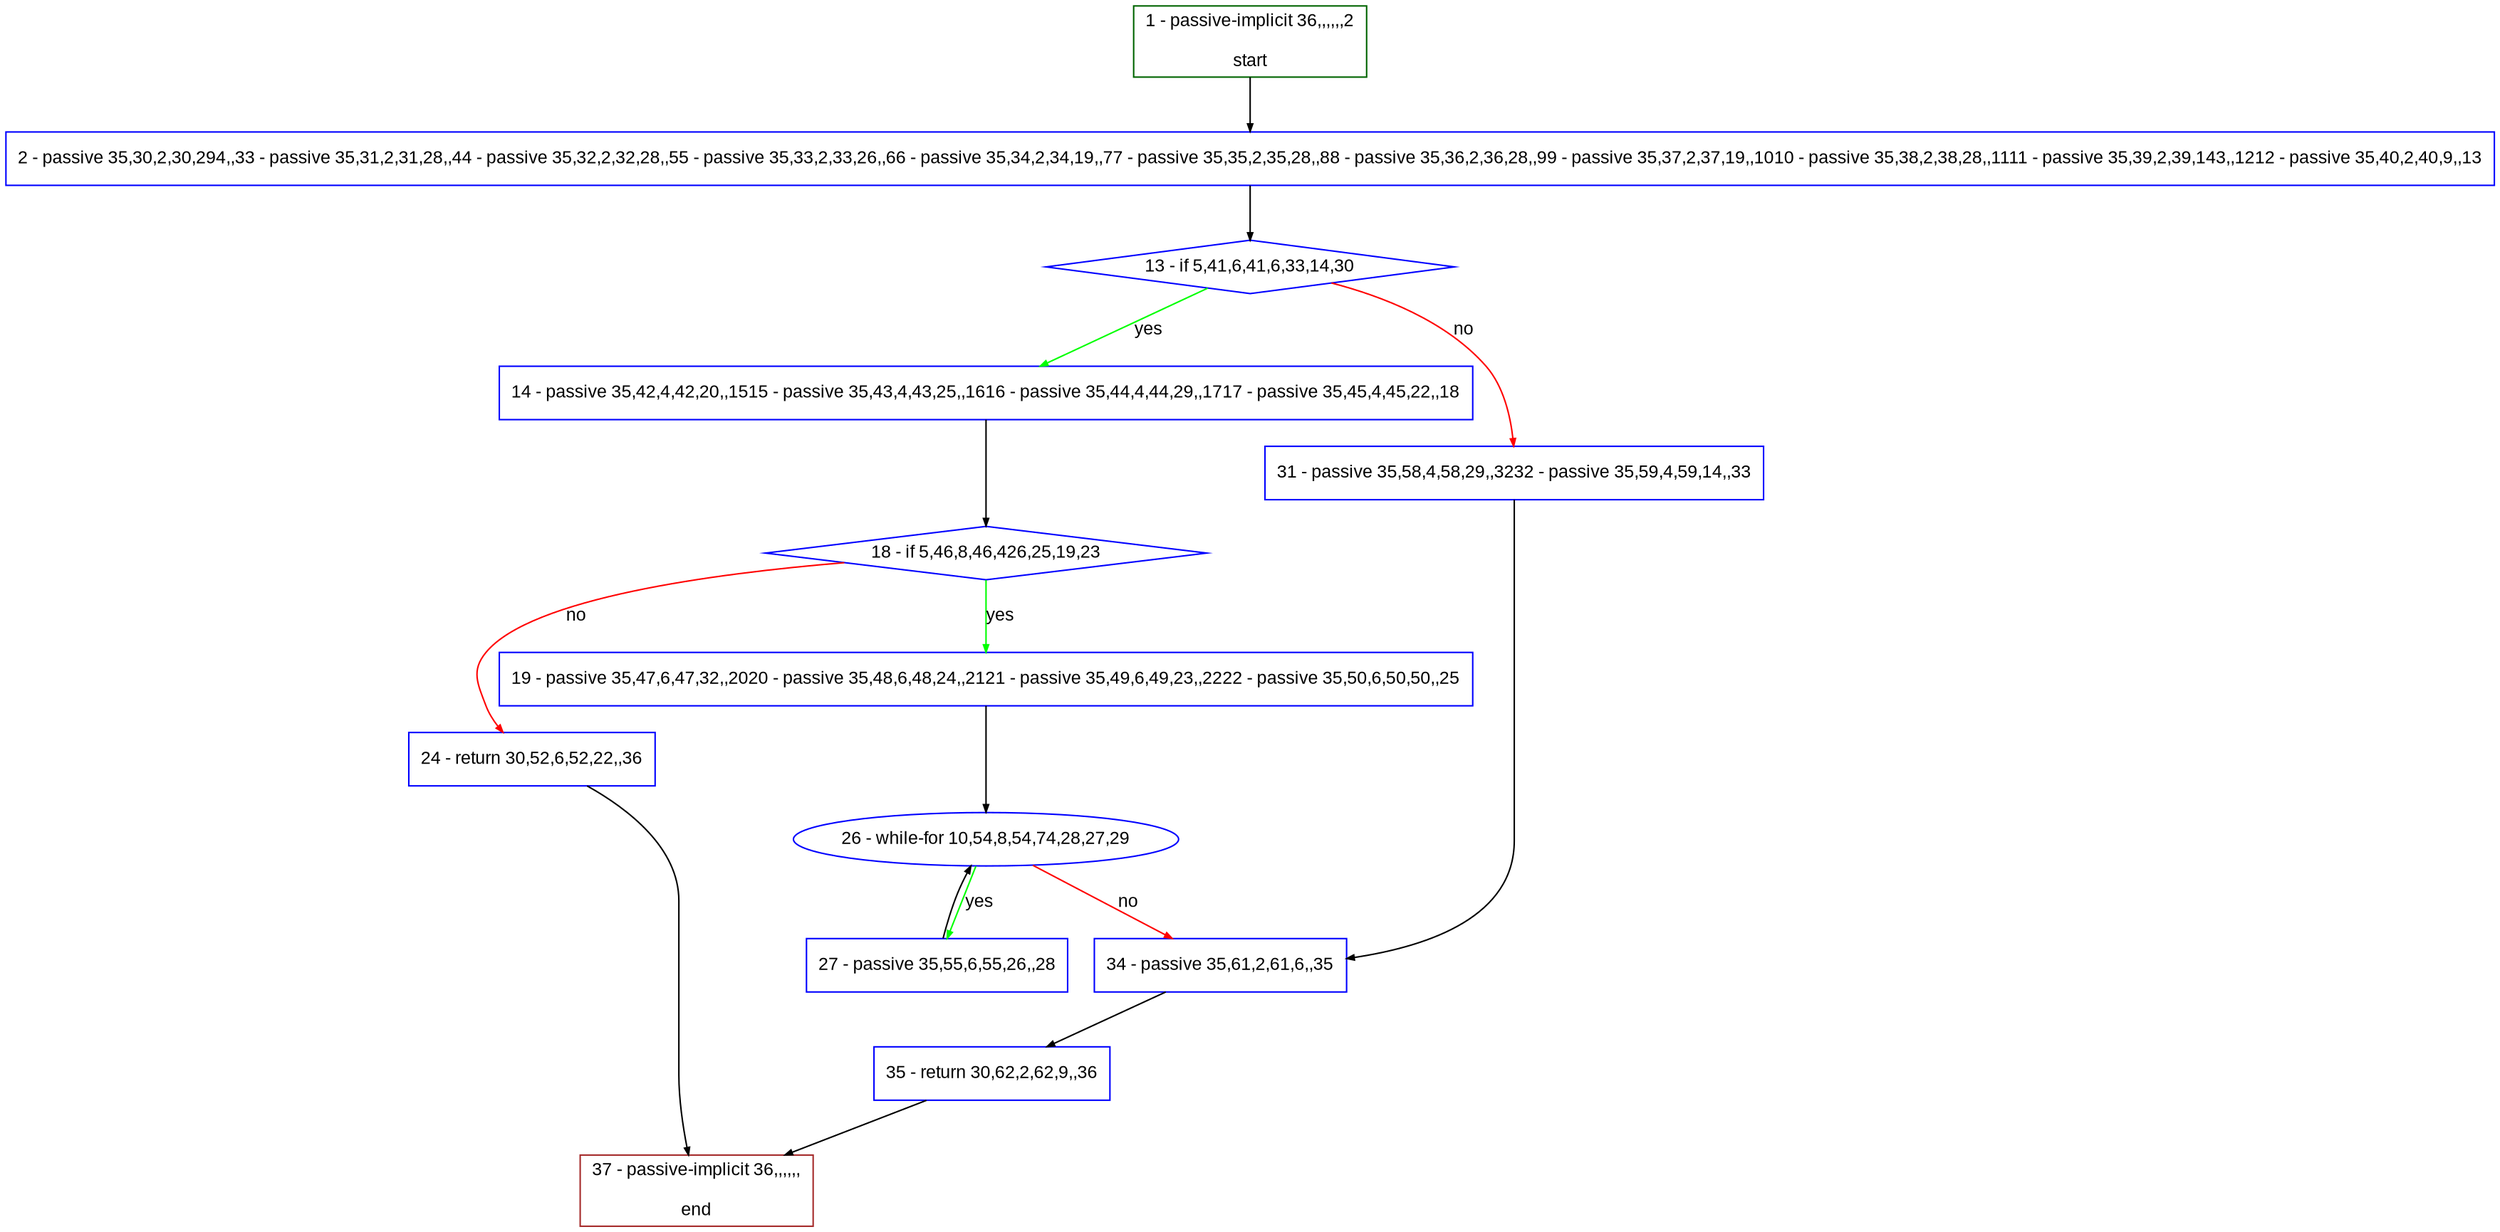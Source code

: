 digraph "" {
  graph [pack="true", label="", fontsize="12", packmode="clust", fontname="Arial", fillcolor="#FFFFCC", bgcolor="white", style="rounded,filled", compound="true"];
  node [node_initialized="no", label="", color="grey", fontsize="12", fillcolor="white", fontname="Arial", style="filled", shape="rectangle", compound="true", fixedsize="false"];
  edge [fontcolor="black", arrowhead="normal", arrowtail="none", arrowsize="0.5", ltail="", label="", color="black", fontsize="12", lhead="", fontname="Arial", dir="forward", compound="true"];
  __N1 [label="2 - passive 35,30,2,30,294,,33 - passive 35,31,2,31,28,,44 - passive 35,32,2,32,28,,55 - passive 35,33,2,33,26,,66 - passive 35,34,2,34,19,,77 - passive 35,35,2,35,28,,88 - passive 35,36,2,36,28,,99 - passive 35,37,2,37,19,,1010 - passive 35,38,2,38,28,,1111 - passive 35,39,2,39,143,,1212 - passive 35,40,2,40,9,,13", color="#0000ff", fillcolor="#ffffff", style="filled", shape="box"];
  __N2 [label="1 - passive-implicit 36,,,,,,2\n\nstart", color="#006400", fillcolor="#ffffff", style="filled", shape="box"];
  __N3 [label="13 - if 5,41,6,41,6,33,14,30", color="#0000ff", fillcolor="#ffffff", style="filled", shape="diamond"];
  __N4 [label="14 - passive 35,42,4,42,20,,1515 - passive 35,43,4,43,25,,1616 - passive 35,44,4,44,29,,1717 - passive 35,45,4,45,22,,18", color="#0000ff", fillcolor="#ffffff", style="filled", shape="box"];
  __N5 [label="31 - passive 35,58,4,58,29,,3232 - passive 35,59,4,59,14,,33", color="#0000ff", fillcolor="#ffffff", style="filled", shape="box"];
  __N6 [label="18 - if 5,46,8,46,426,25,19,23", color="#0000ff", fillcolor="#ffffff", style="filled", shape="diamond"];
  __N7 [label="19 - passive 35,47,6,47,32,,2020 - passive 35,48,6,48,24,,2121 - passive 35,49,6,49,23,,2222 - passive 35,50,6,50,50,,25", color="#0000ff", fillcolor="#ffffff", style="filled", shape="box"];
  __N8 [label="24 - return 30,52,6,52,22,,36", color="#0000ff", fillcolor="#ffffff", style="filled", shape="box"];
  __N9 [label="26 - while-for 10,54,8,54,74,28,27,29", color="#0000ff", fillcolor="#ffffff", style="filled", shape="oval"];
  __N10 [label="37 - passive-implicit 36,,,,,,\n\nend", color="#a52a2a", fillcolor="#ffffff", style="filled", shape="box"];
  __N11 [label="27 - passive 35,55,6,55,26,,28", color="#0000ff", fillcolor="#ffffff", style="filled", shape="box"];
  __N12 [label="34 - passive 35,61,2,61,6,,35", color="#0000ff", fillcolor="#ffffff", style="filled", shape="box"];
  __N13 [label="35 - return 30,62,2,62,9,,36", color="#0000ff", fillcolor="#ffffff", style="filled", shape="box"];
  __N2 -> __N1 [arrowhead="normal", arrowtail="none", color="#000000", label="", dir="forward"];
  __N1 -> __N3 [arrowhead="normal", arrowtail="none", color="#000000", label="", dir="forward"];
  __N3 -> __N4 [arrowhead="normal", arrowtail="none", color="#00ff00", label="yes", dir="forward"];
  __N3 -> __N5 [arrowhead="normal", arrowtail="none", color="#ff0000", label="no", dir="forward"];
  __N4 -> __N6 [arrowhead="normal", arrowtail="none", color="#000000", label="", dir="forward"];
  __N6 -> __N7 [arrowhead="normal", arrowtail="none", color="#00ff00", label="yes", dir="forward"];
  __N6 -> __N8 [arrowhead="normal", arrowtail="none", color="#ff0000", label="no", dir="forward"];
  __N7 -> __N9 [arrowhead="normal", arrowtail="none", color="#000000", label="", dir="forward"];
  __N8 -> __N10 [arrowhead="normal", arrowtail="none", color="#000000", label="", dir="forward"];
  __N9 -> __N11 [arrowhead="normal", arrowtail="none", color="#00ff00", label="yes", dir="forward"];
  __N11 -> __N9 [arrowhead="normal", arrowtail="none", color="#000000", label="", dir="forward"];
  __N9 -> __N12 [arrowhead="normal", arrowtail="none", color="#ff0000", label="no", dir="forward"];
  __N5 -> __N12 [arrowhead="normal", arrowtail="none", color="#000000", label="", dir="forward"];
  __N12 -> __N13 [arrowhead="normal", arrowtail="none", color="#000000", label="", dir="forward"];
  __N13 -> __N10 [arrowhead="normal", arrowtail="none", color="#000000", label="", dir="forward"];
}
